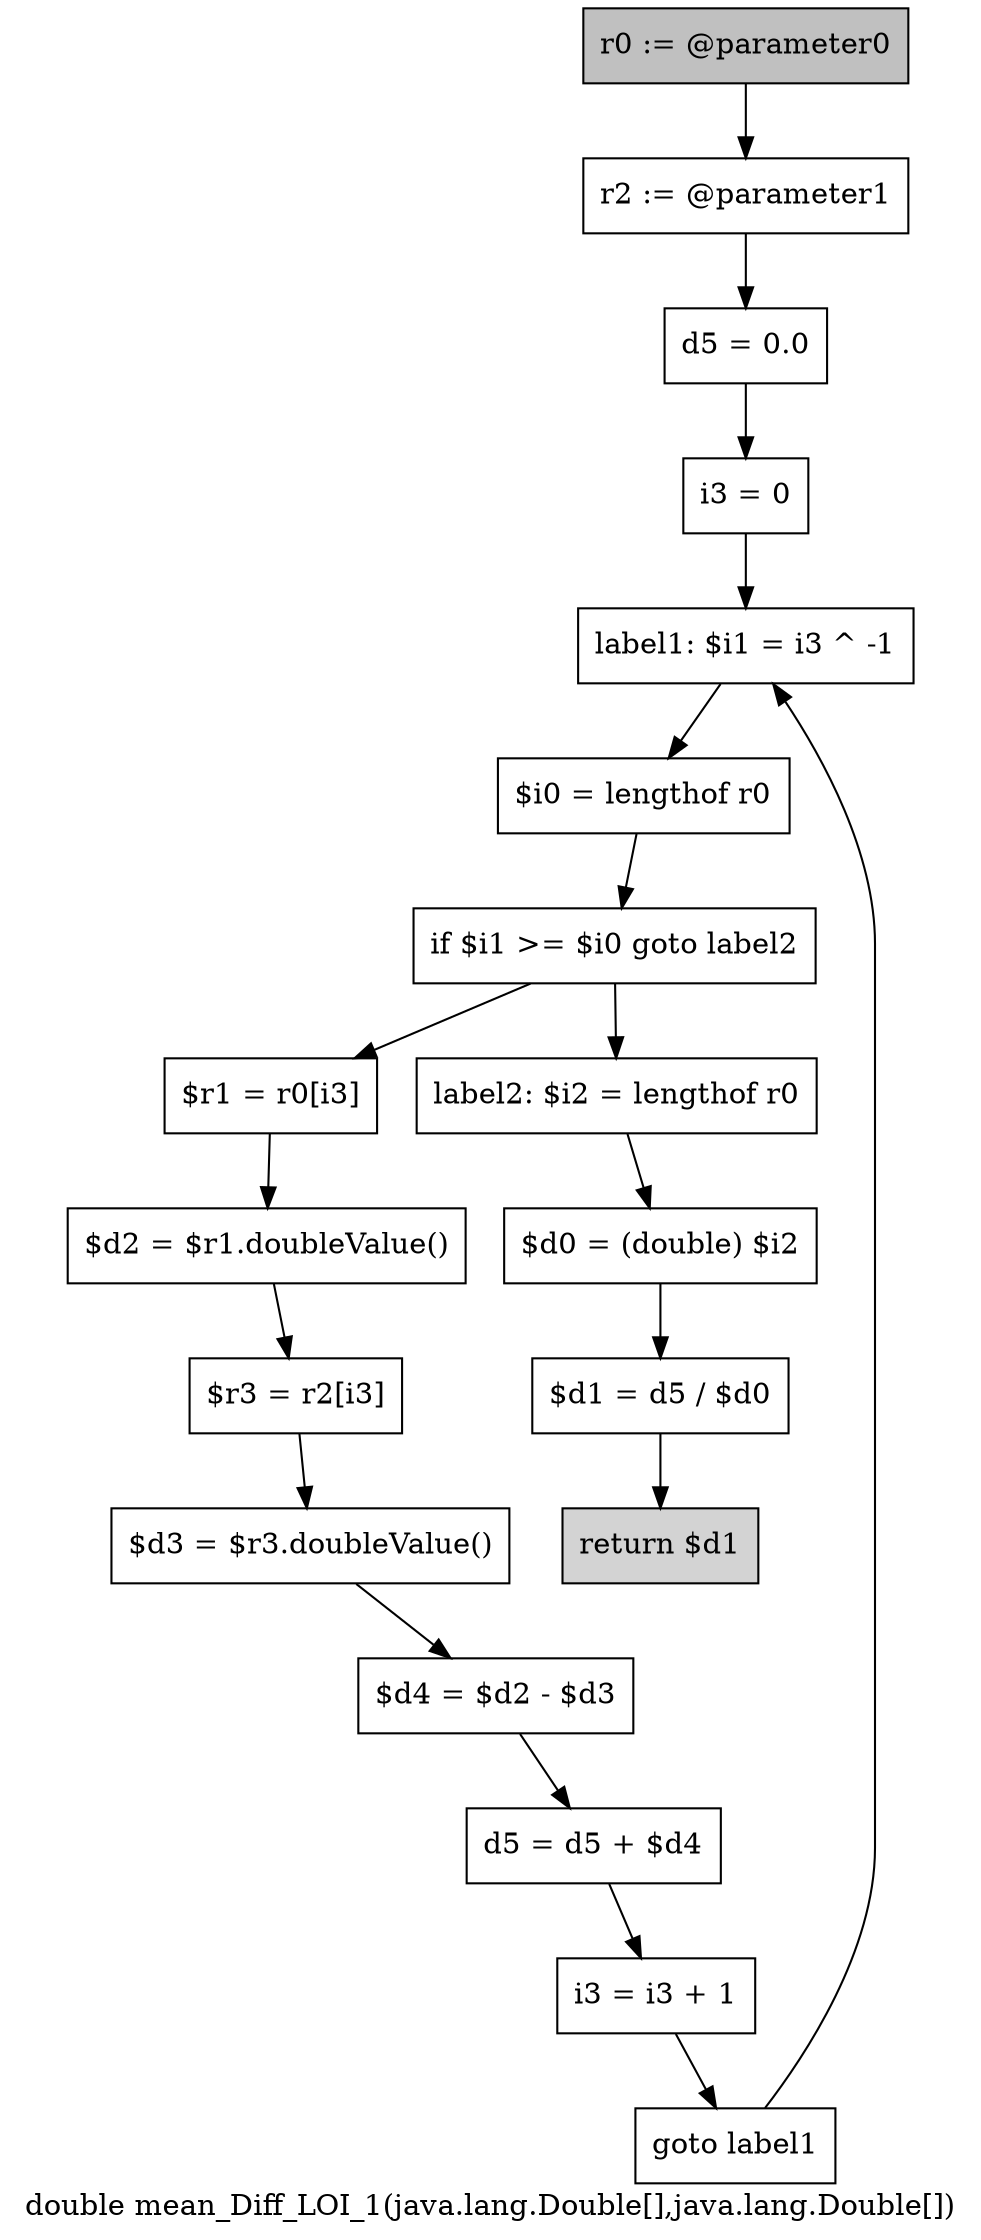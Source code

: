digraph "double mean_Diff_LOI_1(java.lang.Double[],java.lang.Double[])" {
    label="double mean_Diff_LOI_1(java.lang.Double[],java.lang.Double[])";
    node [shape=box];
    "0" [style=filled,fillcolor=gray,label="r0 := @parameter0",];
    "1" [label="r2 := @parameter1",];
    "0"->"1";
    "2" [label="d5 = 0.0",];
    "1"->"2";
    "3" [label="i3 = 0",];
    "2"->"3";
    "4" [label="label1: $i1 = i3 ^ -1",];
    "3"->"4";
    "5" [label="$i0 = lengthof r0",];
    "4"->"5";
    "6" [label="if $i1 >= $i0 goto label2",];
    "5"->"6";
    "7" [label="$r1 = r0[i3]",];
    "6"->"7";
    "15" [label="label2: $i2 = lengthof r0",];
    "6"->"15";
    "8" [label="$d2 = $r1.doubleValue()",];
    "7"->"8";
    "9" [label="$r3 = r2[i3]",];
    "8"->"9";
    "10" [label="$d3 = $r3.doubleValue()",];
    "9"->"10";
    "11" [label="$d4 = $d2 - $d3",];
    "10"->"11";
    "12" [label="d5 = d5 + $d4",];
    "11"->"12";
    "13" [label="i3 = i3 + 1",];
    "12"->"13";
    "14" [label="goto label1",];
    "13"->"14";
    "14"->"4";
    "16" [label="$d0 = (double) $i2",];
    "15"->"16";
    "17" [label="$d1 = d5 / $d0",];
    "16"->"17";
    "18" [style=filled,fillcolor=lightgray,label="return $d1",];
    "17"->"18";
}
